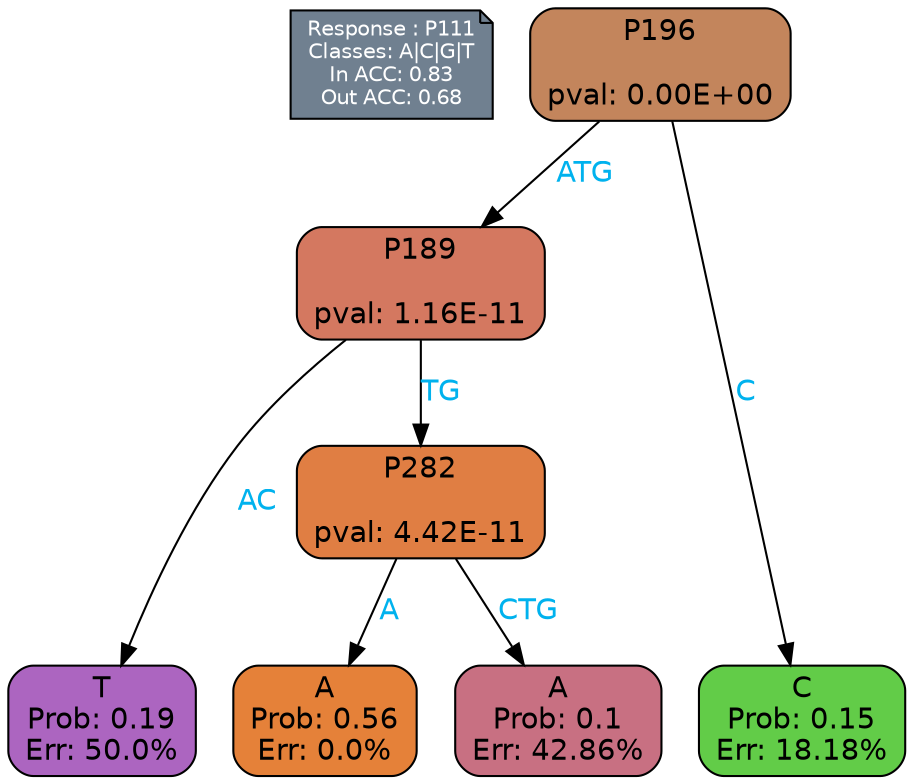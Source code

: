 digraph Tree {
node [shape=box, style="filled, rounded", color="black", fontname=helvetica] ;
graph [ranksep=equally, splines=polylines, bgcolor=transparent, dpi=600] ;
edge [fontname=helvetica] ;
LEGEND [label="Response : P111
Classes: A|C|G|T
In ACC: 0.83
Out ACC: 0.68
",shape=note,align=left,style=filled,fillcolor="slategray",fontcolor="white",fontsize=10];1 [label="P196

pval: 0.00E+00", fillcolor="#c3855c"] ;
2 [label="P189

pval: 1.16E-11", fillcolor="#d47860"] ;
3 [label="T
Prob: 0.19
Err: 50.0%", fillcolor="#ac65c0"] ;
4 [label="P282

pval: 4.42E-11", fillcolor="#e07e43"] ;
5 [label="A
Prob: 0.56
Err: 0.0%", fillcolor="#e58139"] ;
6 [label="A
Prob: 0.1
Err: 42.86%", fillcolor="#c87082"] ;
7 [label="C
Prob: 0.15
Err: 18.18%", fillcolor="#62cc48"] ;
1 -> 2 [label="ATG",fontcolor=deepskyblue2] ;
1 -> 7 [label="C",fontcolor=deepskyblue2] ;
2 -> 3 [label="AC",fontcolor=deepskyblue2] ;
2 -> 4 [label="TG",fontcolor=deepskyblue2] ;
4 -> 5 [label="A",fontcolor=deepskyblue2] ;
4 -> 6 [label="CTG",fontcolor=deepskyblue2] ;
{rank = same; 3;5;6;7;}{rank = same; LEGEND;1;}}